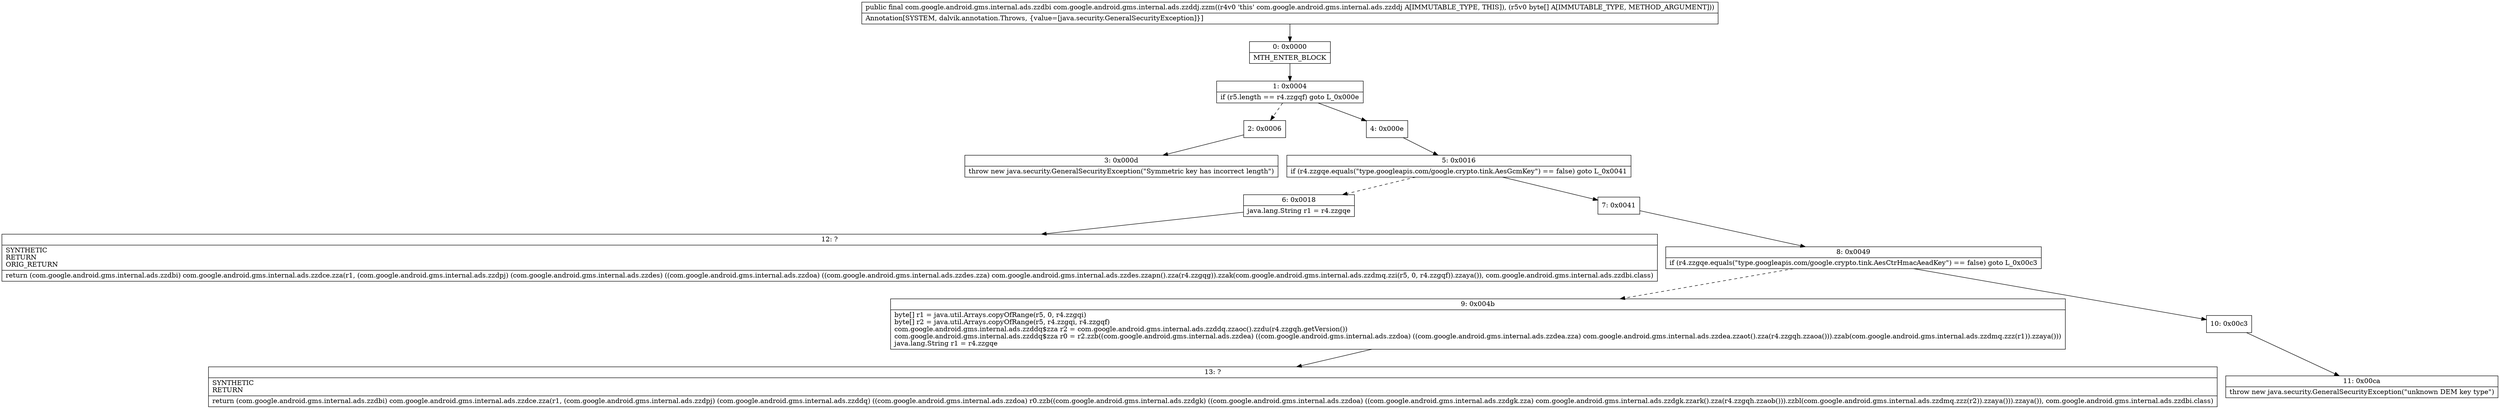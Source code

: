 digraph "CFG forcom.google.android.gms.internal.ads.zzddj.zzm([B)Lcom\/google\/android\/gms\/internal\/ads\/zzdbi;" {
Node_0 [shape=record,label="{0\:\ 0x0000|MTH_ENTER_BLOCK\l}"];
Node_1 [shape=record,label="{1\:\ 0x0004|if (r5.length == r4.zzgqf) goto L_0x000e\l}"];
Node_2 [shape=record,label="{2\:\ 0x0006}"];
Node_3 [shape=record,label="{3\:\ 0x000d|throw new java.security.GeneralSecurityException(\"Symmetric key has incorrect length\")\l}"];
Node_4 [shape=record,label="{4\:\ 0x000e}"];
Node_5 [shape=record,label="{5\:\ 0x0016|if (r4.zzgqe.equals(\"type.googleapis.com\/google.crypto.tink.AesGcmKey\") == false) goto L_0x0041\l}"];
Node_6 [shape=record,label="{6\:\ 0x0018|java.lang.String r1 = r4.zzgqe\l}"];
Node_7 [shape=record,label="{7\:\ 0x0041}"];
Node_8 [shape=record,label="{8\:\ 0x0049|if (r4.zzgqe.equals(\"type.googleapis.com\/google.crypto.tink.AesCtrHmacAeadKey\") == false) goto L_0x00c3\l}"];
Node_9 [shape=record,label="{9\:\ 0x004b|byte[] r1 = java.util.Arrays.copyOfRange(r5, 0, r4.zzgqi)\lbyte[] r2 = java.util.Arrays.copyOfRange(r5, r4.zzgqi, r4.zzgqf)\lcom.google.android.gms.internal.ads.zzddq$zza r2 = com.google.android.gms.internal.ads.zzddq.zzaoc().zzdu(r4.zzgqh.getVersion())\lcom.google.android.gms.internal.ads.zzddq$zza r0 = r2.zzb((com.google.android.gms.internal.ads.zzdea) ((com.google.android.gms.internal.ads.zzdoa) ((com.google.android.gms.internal.ads.zzdea.zza) com.google.android.gms.internal.ads.zzdea.zzaot().zza(r4.zzgqh.zzaoa())).zzab(com.google.android.gms.internal.ads.zzdmq.zzz(r1)).zzaya()))\ljava.lang.String r1 = r4.zzgqe\l}"];
Node_10 [shape=record,label="{10\:\ 0x00c3}"];
Node_11 [shape=record,label="{11\:\ 0x00ca|throw new java.security.GeneralSecurityException(\"unknown DEM key type\")\l}"];
Node_12 [shape=record,label="{12\:\ ?|SYNTHETIC\lRETURN\lORIG_RETURN\l|return (com.google.android.gms.internal.ads.zzdbi) com.google.android.gms.internal.ads.zzdce.zza(r1, (com.google.android.gms.internal.ads.zzdpj) (com.google.android.gms.internal.ads.zzdes) ((com.google.android.gms.internal.ads.zzdoa) ((com.google.android.gms.internal.ads.zzdes.zza) com.google.android.gms.internal.ads.zzdes.zzapn().zza(r4.zzgqg)).zzak(com.google.android.gms.internal.ads.zzdmq.zzi(r5, 0, r4.zzgqf)).zzaya()), com.google.android.gms.internal.ads.zzdbi.class)\l}"];
Node_13 [shape=record,label="{13\:\ ?|SYNTHETIC\lRETURN\l|return (com.google.android.gms.internal.ads.zzdbi) com.google.android.gms.internal.ads.zzdce.zza(r1, (com.google.android.gms.internal.ads.zzdpj) (com.google.android.gms.internal.ads.zzddq) ((com.google.android.gms.internal.ads.zzdoa) r0.zzb((com.google.android.gms.internal.ads.zzdgk) ((com.google.android.gms.internal.ads.zzdoa) ((com.google.android.gms.internal.ads.zzdgk.zza) com.google.android.gms.internal.ads.zzdgk.zzark().zza(r4.zzgqh.zzaob())).zzbl(com.google.android.gms.internal.ads.zzdmq.zzz(r2)).zzaya())).zzaya()), com.google.android.gms.internal.ads.zzdbi.class)\l}"];
MethodNode[shape=record,label="{public final com.google.android.gms.internal.ads.zzdbi com.google.android.gms.internal.ads.zzddj.zzm((r4v0 'this' com.google.android.gms.internal.ads.zzddj A[IMMUTABLE_TYPE, THIS]), (r5v0 byte[] A[IMMUTABLE_TYPE, METHOD_ARGUMENT]))  | Annotation[SYSTEM, dalvik.annotation.Throws, \{value=[java.security.GeneralSecurityException]\}]\l}"];
MethodNode -> Node_0;
Node_0 -> Node_1;
Node_1 -> Node_2[style=dashed];
Node_1 -> Node_4;
Node_2 -> Node_3;
Node_4 -> Node_5;
Node_5 -> Node_6[style=dashed];
Node_5 -> Node_7;
Node_6 -> Node_12;
Node_7 -> Node_8;
Node_8 -> Node_9[style=dashed];
Node_8 -> Node_10;
Node_9 -> Node_13;
Node_10 -> Node_11;
}

